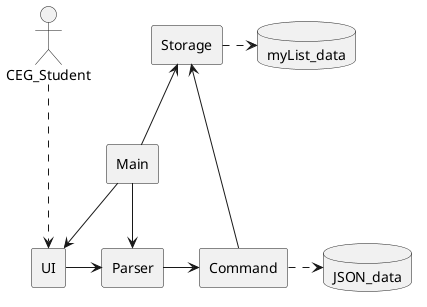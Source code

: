 @startuml

skinparam componentStyle rectangle

actor CEG_Student
database myList_data
database JSON_data

component UI
component Parser
component Main
component Storage
component Command

CEG_Student -down.-> UI
UI -right-> Parser

Main -down-> Parser
Main -down-> UI
Main -up-> Storage

Command -down-> Storage
Parser -right-> Command

Command -right.-> JSON_data
Storage -right.-> myList_data

@enduml
